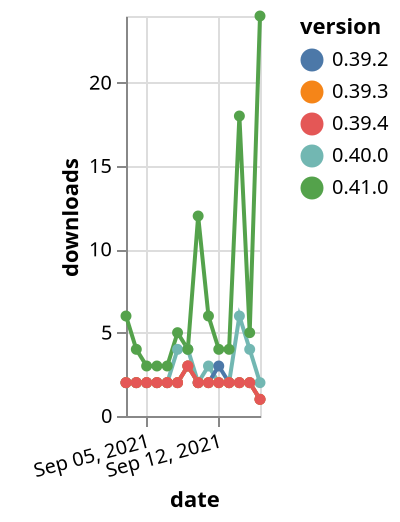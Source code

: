 {"$schema": "https://vega.github.io/schema/vega-lite/v5.json", "description": "A simple bar chart with embedded data.", "data": {"values": [{"date": "2021-09-03", "total": 2128, "delta": 2, "version": "0.40.0"}, {"date": "2021-09-04", "total": 2130, "delta": 2, "version": "0.40.0"}, {"date": "2021-09-05", "total": 2132, "delta": 2, "version": "0.40.0"}, {"date": "2021-09-06", "total": 2134, "delta": 2, "version": "0.40.0"}, {"date": "2021-09-07", "total": 2136, "delta": 2, "version": "0.40.0"}, {"date": "2021-09-08", "total": 2140, "delta": 4, "version": "0.40.0"}, {"date": "2021-09-09", "total": 2144, "delta": 4, "version": "0.40.0"}, {"date": "2021-09-10", "total": 2146, "delta": 2, "version": "0.40.0"}, {"date": "2021-09-11", "total": 2149, "delta": 3, "version": "0.40.0"}, {"date": "2021-09-12", "total": 2151, "delta": 2, "version": "0.40.0"}, {"date": "2021-09-13", "total": 2153, "delta": 2, "version": "0.40.0"}, {"date": "2021-09-14", "total": 2159, "delta": 6, "version": "0.40.0"}, {"date": "2021-09-15", "total": 2163, "delta": 4, "version": "0.40.0"}, {"date": "2021-09-16", "total": 2165, "delta": 2, "version": "0.40.0"}, {"date": "2021-09-03", "total": 251, "delta": 6, "version": "0.41.0"}, {"date": "2021-09-04", "total": 255, "delta": 4, "version": "0.41.0"}, {"date": "2021-09-05", "total": 258, "delta": 3, "version": "0.41.0"}, {"date": "2021-09-06", "total": 261, "delta": 3, "version": "0.41.0"}, {"date": "2021-09-07", "total": 264, "delta": 3, "version": "0.41.0"}, {"date": "2021-09-08", "total": 269, "delta": 5, "version": "0.41.0"}, {"date": "2021-09-09", "total": 273, "delta": 4, "version": "0.41.0"}, {"date": "2021-09-10", "total": 285, "delta": 12, "version": "0.41.0"}, {"date": "2021-09-11", "total": 291, "delta": 6, "version": "0.41.0"}, {"date": "2021-09-12", "total": 295, "delta": 4, "version": "0.41.0"}, {"date": "2021-09-13", "total": 299, "delta": 4, "version": "0.41.0"}, {"date": "2021-09-14", "total": 317, "delta": 18, "version": "0.41.0"}, {"date": "2021-09-15", "total": 322, "delta": 5, "version": "0.41.0"}, {"date": "2021-09-16", "total": 346, "delta": 24, "version": "0.41.0"}, {"date": "2021-09-03", "total": 2230, "delta": 2, "version": "0.39.2"}, {"date": "2021-09-04", "total": 2232, "delta": 2, "version": "0.39.2"}, {"date": "2021-09-05", "total": 2234, "delta": 2, "version": "0.39.2"}, {"date": "2021-09-06", "total": 2236, "delta": 2, "version": "0.39.2"}, {"date": "2021-09-07", "total": 2238, "delta": 2, "version": "0.39.2"}, {"date": "2021-09-08", "total": 2240, "delta": 2, "version": "0.39.2"}, {"date": "2021-09-09", "total": 2243, "delta": 3, "version": "0.39.2"}, {"date": "2021-09-10", "total": 2245, "delta": 2, "version": "0.39.2"}, {"date": "2021-09-11", "total": 2247, "delta": 2, "version": "0.39.2"}, {"date": "2021-09-12", "total": 2250, "delta": 3, "version": "0.39.2"}, {"date": "2021-09-13", "total": 2252, "delta": 2, "version": "0.39.2"}, {"date": "2021-09-14", "total": 2254, "delta": 2, "version": "0.39.2"}, {"date": "2021-09-15", "total": 2256, "delta": 2, "version": "0.39.2"}, {"date": "2021-09-16", "total": 2257, "delta": 1, "version": "0.39.2"}, {"date": "2021-09-03", "total": 1790, "delta": 2, "version": "0.39.3"}, {"date": "2021-09-04", "total": 1792, "delta": 2, "version": "0.39.3"}, {"date": "2021-09-05", "total": 1794, "delta": 2, "version": "0.39.3"}, {"date": "2021-09-06", "total": 1796, "delta": 2, "version": "0.39.3"}, {"date": "2021-09-07", "total": 1798, "delta": 2, "version": "0.39.3"}, {"date": "2021-09-08", "total": 1800, "delta": 2, "version": "0.39.3"}, {"date": "2021-09-09", "total": 1803, "delta": 3, "version": "0.39.3"}, {"date": "2021-09-10", "total": 1805, "delta": 2, "version": "0.39.3"}, {"date": "2021-09-11", "total": 1807, "delta": 2, "version": "0.39.3"}, {"date": "2021-09-12", "total": 1809, "delta": 2, "version": "0.39.3"}, {"date": "2021-09-13", "total": 1811, "delta": 2, "version": "0.39.3"}, {"date": "2021-09-14", "total": 1813, "delta": 2, "version": "0.39.3"}, {"date": "2021-09-15", "total": 1815, "delta": 2, "version": "0.39.3"}, {"date": "2021-09-16", "total": 1816, "delta": 1, "version": "0.39.3"}, {"date": "2021-09-03", "total": 1574, "delta": 2, "version": "0.39.4"}, {"date": "2021-09-04", "total": 1576, "delta": 2, "version": "0.39.4"}, {"date": "2021-09-05", "total": 1578, "delta": 2, "version": "0.39.4"}, {"date": "2021-09-06", "total": 1580, "delta": 2, "version": "0.39.4"}, {"date": "2021-09-07", "total": 1582, "delta": 2, "version": "0.39.4"}, {"date": "2021-09-08", "total": 1584, "delta": 2, "version": "0.39.4"}, {"date": "2021-09-09", "total": 1587, "delta": 3, "version": "0.39.4"}, {"date": "2021-09-10", "total": 1589, "delta": 2, "version": "0.39.4"}, {"date": "2021-09-11", "total": 1591, "delta": 2, "version": "0.39.4"}, {"date": "2021-09-12", "total": 1593, "delta": 2, "version": "0.39.4"}, {"date": "2021-09-13", "total": 1595, "delta": 2, "version": "0.39.4"}, {"date": "2021-09-14", "total": 1597, "delta": 2, "version": "0.39.4"}, {"date": "2021-09-15", "total": 1599, "delta": 2, "version": "0.39.4"}, {"date": "2021-09-16", "total": 1600, "delta": 1, "version": "0.39.4"}]}, "width": "container", "mark": {"type": "line", "point": {"filled": true}}, "encoding": {"x": {"field": "date", "type": "temporal", "timeUnit": "yearmonthdate", "title": "date", "axis": {"labelAngle": -15}}, "y": {"field": "delta", "type": "quantitative", "title": "downloads"}, "color": {"field": "version", "type": "nominal"}, "tooltip": {"field": "delta"}}}